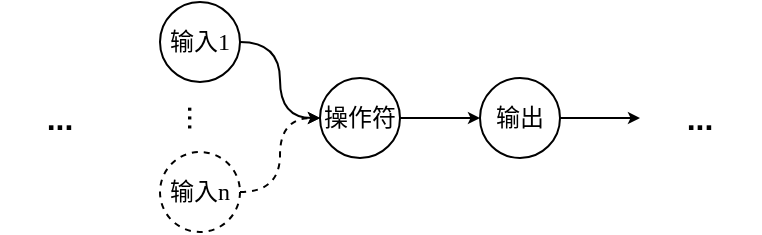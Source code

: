 <mxfile version="20.6.2" type="github">
  <diagram id="r5DMtO9KncTiUua-PXuM" name="第 1 页">
    <mxGraphModel dx="1412" dy="698" grid="1" gridSize="10" guides="1" tooltips="1" connect="1" arrows="1" fold="1" page="1" pageScale="1" pageWidth="827" pageHeight="1169" math="0" shadow="0">
      <root>
        <mxCell id="0" />
        <mxCell id="1" parent="0" />
        <mxCell id="o4lQdXq3QfR5EF047Njo-9" style="rounded=0;orthogonalLoop=1;jettySize=auto;html=1;exitX=1;exitY=0.5;exitDx=0;exitDy=0;entryX=0;entryY=0.5;entryDx=0;entryDy=0;fontSize=16;endSize=3;startSize=3;edgeStyle=orthogonalEdgeStyle;curved=1;" parent="1" source="o4lQdXq3QfR5EF047Njo-1" target="o4lQdXq3QfR5EF047Njo-3" edge="1">
          <mxGeometry relative="1" as="geometry" />
        </mxCell>
        <mxCell id="o4lQdXq3QfR5EF047Njo-1" value="输入1" style="ellipse;whiteSpace=wrap;html=1;aspect=fixed;fontFamily=Times New Roman;" parent="1" vertex="1">
          <mxGeometry x="80" width="40" height="40" as="geometry" />
        </mxCell>
        <mxCell id="o4lQdXq3QfR5EF047Njo-10" style="edgeStyle=orthogonalEdgeStyle;rounded=0;orthogonalLoop=1;jettySize=auto;html=1;exitX=1;exitY=0.5;exitDx=0;exitDy=0;entryX=0;entryY=0.5;entryDx=0;entryDy=0;fontSize=16;dashed=1;endSize=3;startSize=3;curved=1;" parent="1" source="o4lQdXq3QfR5EF047Njo-2" target="o4lQdXq3QfR5EF047Njo-3" edge="1">
          <mxGeometry relative="1" as="geometry" />
        </mxCell>
        <mxCell id="o4lQdXq3QfR5EF047Njo-2" value="输入n" style="ellipse;whiteSpace=wrap;html=1;aspect=fixed;dashed=1;fontFamily=Times New Roman;" parent="1" vertex="1">
          <mxGeometry x="80" y="75" width="40" height="40" as="geometry" />
        </mxCell>
        <mxCell id="o4lQdXq3QfR5EF047Njo-12" style="edgeStyle=orthogonalEdgeStyle;rounded=0;orthogonalLoop=1;jettySize=auto;html=1;exitX=1;exitY=0.5;exitDx=0;exitDy=0;entryX=0;entryY=0.5;entryDx=0;entryDy=0;fontSize=16;endSize=3;startSize=3;curved=1;" parent="1" source="o4lQdXq3QfR5EF047Njo-3" target="o4lQdXq3QfR5EF047Njo-4" edge="1">
          <mxGeometry relative="1" as="geometry" />
        </mxCell>
        <mxCell id="o4lQdXq3QfR5EF047Njo-3" value="操作符" style="ellipse;whiteSpace=wrap;html=1;aspect=fixed;fontFamily=Times New Roman;" parent="1" vertex="1">
          <mxGeometry x="160" y="38" width="40" height="40" as="geometry" />
        </mxCell>
        <mxCell id="o4lQdXq3QfR5EF047Njo-15" style="edgeStyle=orthogonalEdgeStyle;rounded=0;orthogonalLoop=1;jettySize=auto;html=1;exitX=1;exitY=0.5;exitDx=0;exitDy=0;entryX=0;entryY=0.5;entryDx=0;entryDy=0;fontSize=16;endSize=3;startSize=3;curved=1;" parent="1" source="o4lQdXq3QfR5EF047Njo-4" target="o4lQdXq3QfR5EF047Njo-6" edge="1">
          <mxGeometry relative="1" as="geometry" />
        </mxCell>
        <mxCell id="o4lQdXq3QfR5EF047Njo-4" value="输出" style="ellipse;whiteSpace=wrap;html=1;aspect=fixed;fontFamily=Times New Roman;" parent="1" vertex="1">
          <mxGeometry x="240" y="38" width="40" height="40" as="geometry" />
        </mxCell>
        <mxCell id="o4lQdXq3QfR5EF047Njo-5" value="&lt;b&gt;&lt;font style=&quot;font-size: 16px;&quot;&gt;...&lt;/font&gt;&lt;/b&gt;" style="text;html=1;strokeColor=none;fillColor=none;align=center;verticalAlign=middle;whiteSpace=wrap;rounded=0;dashed=1;" parent="1" vertex="1">
          <mxGeometry y="43" width="60" height="30" as="geometry" />
        </mxCell>
        <mxCell id="o4lQdXq3QfR5EF047Njo-6" value="&lt;b&gt;&lt;font style=&quot;font-size: 16px;&quot;&gt;...&lt;/font&gt;&lt;/b&gt;" style="text;html=1;strokeColor=none;fillColor=none;align=center;verticalAlign=middle;whiteSpace=wrap;rounded=0;dashed=1;" parent="1" vertex="1">
          <mxGeometry x="320" y="43" width="60" height="30" as="geometry" />
        </mxCell>
        <mxCell id="o4lQdXq3QfR5EF047Njo-11" value="..." style="text;html=1;strokeColor=none;fillColor=none;align=center;verticalAlign=middle;whiteSpace=wrap;rounded=0;dashed=1;fontSize=16;rotation=90;" parent="1" vertex="1">
          <mxGeometry x="70" y="43" width="60" height="30" as="geometry" />
        </mxCell>
      </root>
    </mxGraphModel>
  </diagram>
</mxfile>
